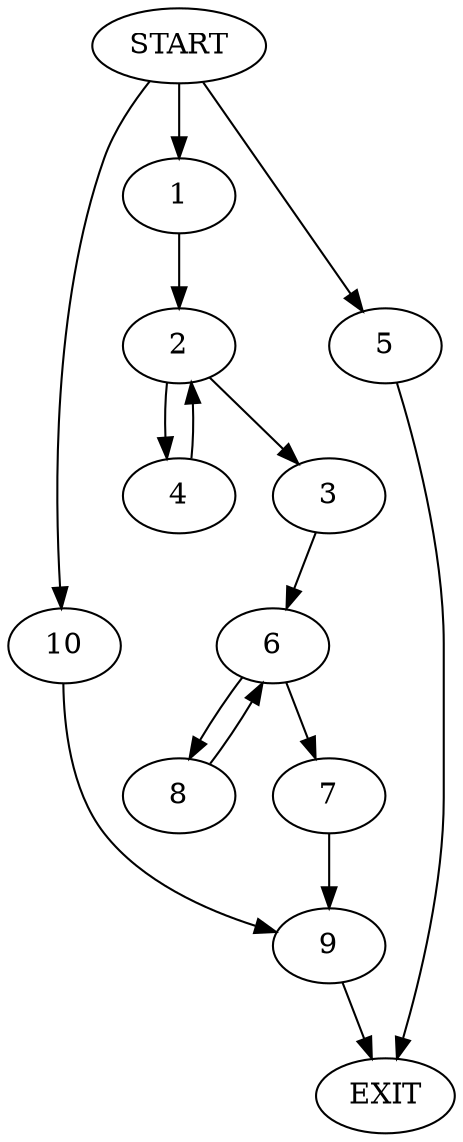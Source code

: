 digraph {
0 [label="START"]
11 [label="EXIT"]
0 -> 1
1 -> 2
2 -> 3
2 -> 4
0 -> 5
5 -> 11
4 -> 2
3 -> 6
6 -> 7
6 -> 8
8 -> 6
7 -> 9
9 -> 11
0 -> 10
10 -> 9
}
